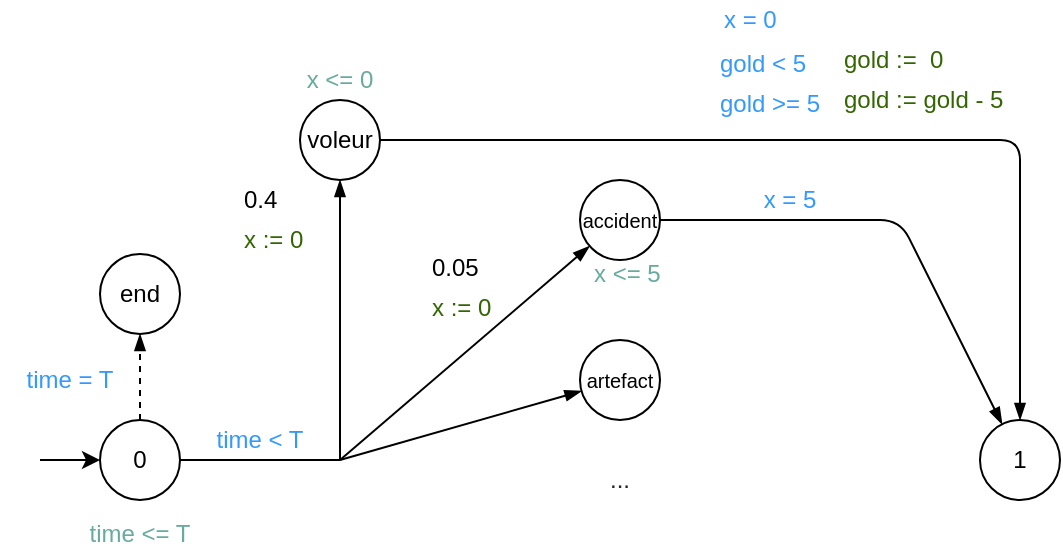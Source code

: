 <mxfile version="13.7.9" type="device"><diagram id="QfbNSQiKLSCTqOn4VS1K" name="Page-1"><mxGraphModel dx="621" dy="461" grid="0" gridSize="10" guides="1" tooltips="1" connect="1" arrows="1" fold="1" page="1" pageScale="1" pageWidth="827" pageHeight="1169" math="0" shadow="0"><root><mxCell id="0"/><mxCell id="1" parent="0"/><mxCell id="Bz2m0mubHHa_XrgzrZrH-52" style="edgeStyle=orthogonalEdgeStyle;rounded=0;orthogonalLoop=1;jettySize=auto;html=1;dashed=1;endArrow=blockThin;endFill=1;fontColor=#336600;" parent="1" source="Bz2m0mubHHa_XrgzrZrH-1" target="Bz2m0mubHHa_XrgzrZrH-48" edge="1"><mxGeometry relative="1" as="geometry"><Array as="points"><mxPoint x="220" y="320"/><mxPoint x="220" y="320"/></Array></mxGeometry></mxCell><mxCell id="Bz2m0mubHHa_XrgzrZrH-1" value="0" style="ellipse;whiteSpace=wrap;html=1;aspect=fixed;" parent="1" vertex="1"><mxGeometry x="200" y="360" width="40" height="40" as="geometry"/></mxCell><mxCell id="Bz2m0mubHHa_XrgzrZrH-2" value="" style="endArrow=classic;html=1;fontSize=8;" parent="1" target="Bz2m0mubHHa_XrgzrZrH-1" edge="1"><mxGeometry width="50" height="50" relative="1" as="geometry"><mxPoint x="170" y="380" as="sourcePoint"/><mxPoint x="130" y="390" as="targetPoint"/></mxGeometry></mxCell><mxCell id="Bz2m0mubHHa_XrgzrZrH-3" value="" style="endArrow=none;html=1;" parent="1" source="Bz2m0mubHHa_XrgzrZrH-1" edge="1"><mxGeometry width="50" height="50" relative="1" as="geometry"><mxPoint x="310" y="460" as="sourcePoint"/><mxPoint x="320" y="380" as="targetPoint"/></mxGeometry></mxCell><mxCell id="Bz2m0mubHHa_XrgzrZrH-5" value="" style="endArrow=blockThin;html=1;endFill=1;" parent="1" target="Bz2m0mubHHa_XrgzrZrH-14" edge="1"><mxGeometry width="50" height="50" relative="1" as="geometry"><mxPoint x="320" y="380" as="sourcePoint"/><mxPoint x="340" y="320" as="targetPoint"/></mxGeometry></mxCell><mxCell id="Bz2m0mubHHa_XrgzrZrH-6" value="" style="endArrow=blockThin;html=1;endFill=1;" parent="1" target="Bz2m0mubHHa_XrgzrZrH-15" edge="1"><mxGeometry width="50" height="50" relative="1" as="geometry"><mxPoint x="320" y="380" as="sourcePoint"/><mxPoint x="360" y="330" as="targetPoint"/></mxGeometry></mxCell><mxCell id="Bz2m0mubHHa_XrgzrZrH-7" value="" style="endArrow=blockThin;html=1;endFill=1;" parent="1" target="Bz2m0mubHHa_XrgzrZrH-16" edge="1"><mxGeometry width="50" height="50" relative="1" as="geometry"><mxPoint x="320" y="380" as="sourcePoint"/><mxPoint x="380" y="360" as="targetPoint"/></mxGeometry></mxCell><mxCell id="Bz2m0mubHHa_XrgzrZrH-14" value="voleur" style="ellipse;whiteSpace=wrap;html=1;aspect=fixed;" parent="1" vertex="1"><mxGeometry x="300" y="200" width="40" height="40" as="geometry"/></mxCell><mxCell id="Bz2m0mubHHa_XrgzrZrH-15" value="accident" style="ellipse;whiteSpace=wrap;html=1;aspect=fixed;fontSize=10;" parent="1" vertex="1"><mxGeometry x="440" y="240" width="40" height="40" as="geometry"/></mxCell><mxCell id="Bz2m0mubHHa_XrgzrZrH-16" value="artefact" style="ellipse;whiteSpace=wrap;html=1;aspect=fixed;fontSize=10;" parent="1" vertex="1"><mxGeometry x="440" y="320" width="40" height="40" as="geometry"/></mxCell><mxCell id="Bz2m0mubHHa_XrgzrZrH-22" value="0.4" style="text;html=1;strokeColor=none;fillColor=none;align=left;verticalAlign=middle;whiteSpace=wrap;rounded=0;" parent="1" vertex="1"><mxGeometry x="270" y="240" width="40" height="20" as="geometry"/></mxCell><mxCell id="Bz2m0mubHHa_XrgzrZrH-23" value="0.05" style="text;html=1;strokeColor=none;fillColor=none;align=left;verticalAlign=middle;whiteSpace=wrap;rounded=0;" parent="1" vertex="1"><mxGeometry x="364" y="274" width="40" height="20" as="geometry"/></mxCell><mxCell id="Bz2m0mubHHa_XrgzrZrH-28" value="time &amp;lt; T" style="text;html=1;strokeColor=none;fillColor=none;align=center;verticalAlign=middle;whiteSpace=wrap;rounded=0;fontColor=#3399FF;" parent="1" vertex="1"><mxGeometry x="255" y="360" width="50" height="20" as="geometry"/></mxCell><mxCell id="Bz2m0mubHHa_XrgzrZrH-30" value="1" style="ellipse;whiteSpace=wrap;html=1;aspect=fixed;" parent="1" vertex="1"><mxGeometry x="640" y="360" width="40" height="40" as="geometry"/></mxCell><mxCell id="Bz2m0mubHHa_XrgzrZrH-31" value="" style="endArrow=blockThin;html=1;endFill=1;" parent="1" source="Bz2m0mubHHa_XrgzrZrH-14" target="Bz2m0mubHHa_XrgzrZrH-30" edge="1"><mxGeometry width="50" height="50" relative="1" as="geometry"><mxPoint x="330.0" y="390" as="sourcePoint"/><mxPoint x="347.519" y="249.846" as="targetPoint"/><Array as="points"><mxPoint x="660" y="220"/></Array></mxGeometry></mxCell><mxCell id="Bz2m0mubHHa_XrgzrZrH-38" value="gold := gold - 5" style="text;html=1;strokeColor=none;fillColor=none;align=left;verticalAlign=middle;whiteSpace=wrap;rounded=0;fontColor=#336600;" parent="1" vertex="1"><mxGeometry x="570" y="190" width="88" height="20" as="geometry"/></mxCell><mxCell id="Bz2m0mubHHa_XrgzrZrH-39" value="x = 0" style="text;html=1;strokeColor=none;fillColor=none;align=left;verticalAlign=middle;whiteSpace=wrap;rounded=0;fontColor=#3399FF;" parent="1" vertex="1"><mxGeometry x="510" y="150" width="40" height="20" as="geometry"/></mxCell><mxCell id="Bz2m0mubHHa_XrgzrZrH-41" value="" style="endArrow=blockThin;html=1;endFill=1;" parent="1" source="Bz2m0mubHHa_XrgzrZrH-15" target="Bz2m0mubHHa_XrgzrZrH-30" edge="1"><mxGeometry width="50" height="50" relative="1" as="geometry"><mxPoint x="487.146" y="499.704" as="sourcePoint"/><mxPoint x="652.85" y="400.29" as="targetPoint"/><Array as="points"><mxPoint x="600" y="260"/></Array></mxGeometry></mxCell><mxCell id="Bz2m0mubHHa_XrgzrZrH-43" value="x = 5" style="text;html=1;strokeColor=none;fillColor=none;align=center;verticalAlign=middle;whiteSpace=wrap;rounded=0;fontColor=#3399FF;" parent="1" vertex="1"><mxGeometry x="510" y="240" width="70" height="20" as="geometry"/></mxCell><mxCell id="Bz2m0mubHHa_XrgzrZrH-44" value="x := 0" style="text;html=1;strokeColor=none;fillColor=none;align=left;verticalAlign=middle;whiteSpace=wrap;rounded=0;labelBackgroundColor=none;fontColor=#336600;" parent="1" vertex="1"><mxGeometry x="364" y="294" width="38" height="20" as="geometry"/></mxCell><mxCell id="Bz2m0mubHHa_XrgzrZrH-46" value="x &amp;lt;= 5" style="text;html=1;strokeColor=none;fillColor=none;align=left;verticalAlign=middle;whiteSpace=wrap;rounded=0;fontColor=#67AB9F;" parent="1" vertex="1"><mxGeometry x="445" y="277" width="70" height="20" as="geometry"/></mxCell><mxCell id="Bz2m0mubHHa_XrgzrZrH-48" value="end" style="ellipse;whiteSpace=wrap;html=1;aspect=fixed;" parent="1" vertex="1"><mxGeometry x="200" y="277" width="40" height="40" as="geometry"/></mxCell><mxCell id="Bz2m0mubHHa_XrgzrZrH-51" value="time &amp;lt;= T" style="text;html=1;strokeColor=none;fillColor=none;align=center;verticalAlign=middle;whiteSpace=wrap;rounded=0;fontColor=#67AB9F;" parent="1" vertex="1"><mxGeometry x="185" y="407" width="70" height="20" as="geometry"/></mxCell><mxCell id="Bz2m0mubHHa_XrgzrZrH-53" value="time = T" style="text;html=1;strokeColor=none;fillColor=none;align=center;verticalAlign=middle;whiteSpace=wrap;rounded=0;fontColor=#3399FF;" parent="1" vertex="1"><mxGeometry x="150" y="330" width="70" height="20" as="geometry"/></mxCell><mxCell id="Bz2m0mubHHa_XrgzrZrH-56" value="x := 0" style="text;html=1;strokeColor=none;fillColor=none;align=left;verticalAlign=middle;whiteSpace=wrap;rounded=0;labelBackgroundColor=none;fontColor=#336600;" parent="1" vertex="1"><mxGeometry x="270" y="260" width="60" height="20" as="geometry"/></mxCell><mxCell id="Bz2m0mubHHa_XrgzrZrH-57" value="x &amp;lt;= 0" style="text;html=1;strokeColor=none;fillColor=none;align=center;verticalAlign=middle;whiteSpace=wrap;rounded=0;fontColor=#67AB9F;" parent="1" vertex="1"><mxGeometry x="285" y="180" width="70" height="20" as="geometry"/></mxCell><mxCell id="Bz2m0mubHHa_XrgzrZrH-64" value="&lt;font color=&quot;#3399ff&quot;&gt;gold &amp;gt;= 5&lt;/font&gt;" style="text;html=1;strokeColor=none;fillColor=none;align=left;verticalAlign=middle;whiteSpace=wrap;rounded=0;fontColor=#336600;" parent="1" vertex="1"><mxGeometry x="508" y="192" width="60" height="20" as="geometry"/></mxCell><mxCell id="Bz2m0mubHHa_XrgzrZrH-65" value="gold :=&amp;nbsp; 0" style="text;html=1;strokeColor=none;fillColor=none;align=left;verticalAlign=middle;whiteSpace=wrap;rounded=0;fontColor=#336600;" parent="1" vertex="1"><mxGeometry x="570" y="170" width="87" height="20" as="geometry"/></mxCell><mxCell id="Bz2m0mubHHa_XrgzrZrH-66" value="&lt;font color=&quot;#3399ff&quot;&gt;gold &amp;lt; 5&lt;/font&gt;" style="text;html=1;strokeColor=none;fillColor=none;align=left;verticalAlign=middle;whiteSpace=wrap;rounded=0;fontColor=#336600;" parent="1" vertex="1"><mxGeometry x="508" y="172" width="60" height="20" as="geometry"/></mxCell><mxCell id="Bz2m0mubHHa_XrgzrZrH-71" style="edgeStyle=orthogonalEdgeStyle;rounded=0;orthogonalLoop=1;jettySize=auto;html=1;exitX=0.5;exitY=1;exitDx=0;exitDy=0;dashed=1;endArrow=blockThin;endFill=1;fontColor=#336600;" parent="1" edge="1"><mxGeometry relative="1" as="geometry"><mxPoint x="582.5" y="370" as="sourcePoint"/><mxPoint x="582.5" y="370" as="targetPoint"/></mxGeometry></mxCell><mxCell id="cHK1tDE63jedmOMEP3tp-6" value="..." style="text;html=1;strokeColor=none;fillColor=none;align=center;verticalAlign=middle;whiteSpace=wrap;rounded=0;fontColor=#242424;" parent="1" vertex="1"><mxGeometry x="440" y="380" width="40" height="20" as="geometry"/></mxCell></root></mxGraphModel></diagram></mxfile>